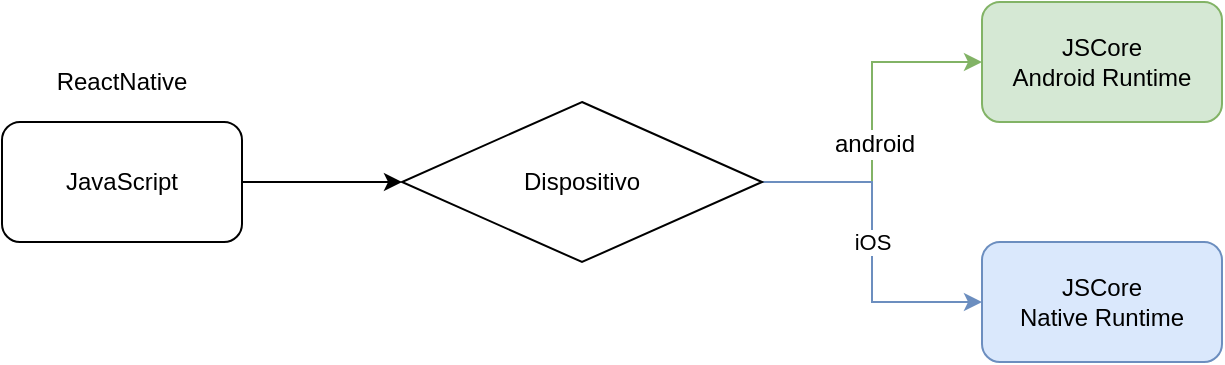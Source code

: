 <mxfile version="10.6.0" type="device"><diagram id="myunEp3ArALY6w_a-sRG" name="Page-1"><mxGraphModel dx="1394" dy="803" grid="1" gridSize="10" guides="1" tooltips="1" connect="1" arrows="1" fold="1" page="1" pageScale="1" pageWidth="827" pageHeight="1169" math="0" shadow="0"><root><mxCell id="0"/><mxCell id="1" parent="0"/><mxCell id="3X1muFO7Re0yrUhCTENH-3" value="" style="edgeStyle=orthogonalEdgeStyle;rounded=0;orthogonalLoop=1;jettySize=auto;html=1;entryX=0;entryY=0.5;entryDx=0;entryDy=0;" edge="1" parent="1" source="3X1muFO7Re0yrUhCTENH-1" target="3X1muFO7Re0yrUhCTENH-7"><mxGeometry relative="1" as="geometry"><mxPoint x="330" y="290" as="targetPoint"/></mxGeometry></mxCell><mxCell id="3X1muFO7Re0yrUhCTENH-1" value="JavaScript" style="rounded=1;whiteSpace=wrap;html=1;" vertex="1" parent="1"><mxGeometry x="130" y="260" width="120" height="60" as="geometry"/></mxCell><mxCell id="3X1muFO7Re0yrUhCTENH-10" value="&lt;div&gt;JSCore&lt;/div&gt;&lt;div&gt;Android Runtime&lt;br&gt;&lt;/div&gt;" style="rounded=1;whiteSpace=wrap;html=1;fillColor=#d5e8d4;strokeColor=#82b366;" vertex="1" parent="1"><mxGeometry x="620" y="200" width="120" height="60" as="geometry"/></mxCell><mxCell id="3X1muFO7Re0yrUhCTENH-6" value="ReactNative" style="text;html=1;strokeColor=none;fillColor=none;align=center;verticalAlign=middle;whiteSpace=wrap;rounded=0;" vertex="1" parent="1"><mxGeometry x="130" y="230" width="120" height="20" as="geometry"/></mxCell><mxCell id="3X1muFO7Re0yrUhCTENH-9" value="" style="edgeStyle=orthogonalEdgeStyle;rounded=0;orthogonalLoop=1;jettySize=auto;html=1;entryX=0;entryY=0.5;entryDx=0;entryDy=0;fillColor=#d5e8d4;strokeColor=#82b366;" edge="1" parent="1" source="3X1muFO7Re0yrUhCTENH-7" target="3X1muFO7Re0yrUhCTENH-10"><mxGeometry relative="1" as="geometry"><mxPoint x="590" y="290" as="targetPoint"/></mxGeometry></mxCell><mxCell id="3X1muFO7Re0yrUhCTENH-12" value="android" style="text;html=1;resizable=0;points=[];align=center;verticalAlign=middle;labelBackgroundColor=#ffffff;" vertex="1" connectable="0" parent="3X1muFO7Re0yrUhCTENH-9"><mxGeometry x="-0.353" y="19" relative="1" as="geometry"><mxPoint x="20" y="-19" as="offset"/></mxGeometry></mxCell><mxCell id="3X1muFO7Re0yrUhCTENH-14" value="iOS" style="edgeStyle=orthogonalEdgeStyle;rounded=0;orthogonalLoop=1;jettySize=auto;html=1;entryX=0;entryY=0.5;entryDx=0;entryDy=0;fillColor=#dae8fc;strokeColor=#6c8ebf;" edge="1" parent="1" source="3X1muFO7Re0yrUhCTENH-7" target="3X1muFO7Re0yrUhCTENH-13"><mxGeometry relative="1" as="geometry"/></mxCell><mxCell id="3X1muFO7Re0yrUhCTENH-7" value="Dispositivo" style="rhombus;whiteSpace=wrap;html=1;" vertex="1" parent="1"><mxGeometry x="330" y="250" width="180" height="80" as="geometry"/></mxCell><mxCell id="3X1muFO7Re0yrUhCTENH-13" value="&lt;div&gt;JSCore&lt;/div&gt;&lt;div&gt;Native Runtime&lt;br&gt;&lt;/div&gt;" style="rounded=1;whiteSpace=wrap;html=1;fillColor=#dae8fc;strokeColor=#6c8ebf;" vertex="1" parent="1"><mxGeometry x="620" y="320" width="120" height="60" as="geometry"/></mxCell></root></mxGraphModel></diagram></mxfile>